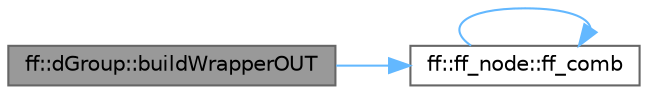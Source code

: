 digraph "ff::dGroup::buildWrapperOUT"
{
 // LATEX_PDF_SIZE
  bgcolor="transparent";
  edge [fontname=Helvetica,fontsize=10,labelfontname=Helvetica,labelfontsize=10];
  node [fontname=Helvetica,fontsize=10,shape=box,height=0.2,width=0.4];
  rankdir="LR";
  Node1 [id="Node000001",label="ff::dGroup::buildWrapperOUT",height=0.2,width=0.4,color="gray40", fillcolor="grey60", style="filled", fontcolor="black",tooltip=" "];
  Node1 -> Node2 [id="edge1_Node000001_Node000002",color="steelblue1",style="solid",tooltip=" "];
  Node2 [id="Node000002",label="ff::ff_node::ff_comb",height=0.2,width=0.4,color="grey40", fillcolor="white", style="filled",URL="$classff_1_1ff__node.html#abe64ffac2201bfaef32ab7a7c16ab511",tooltip=" "];
  Node2 -> Node2 [id="edge2_Node000002_Node000002",color="steelblue1",style="solid",tooltip=" "];
}
